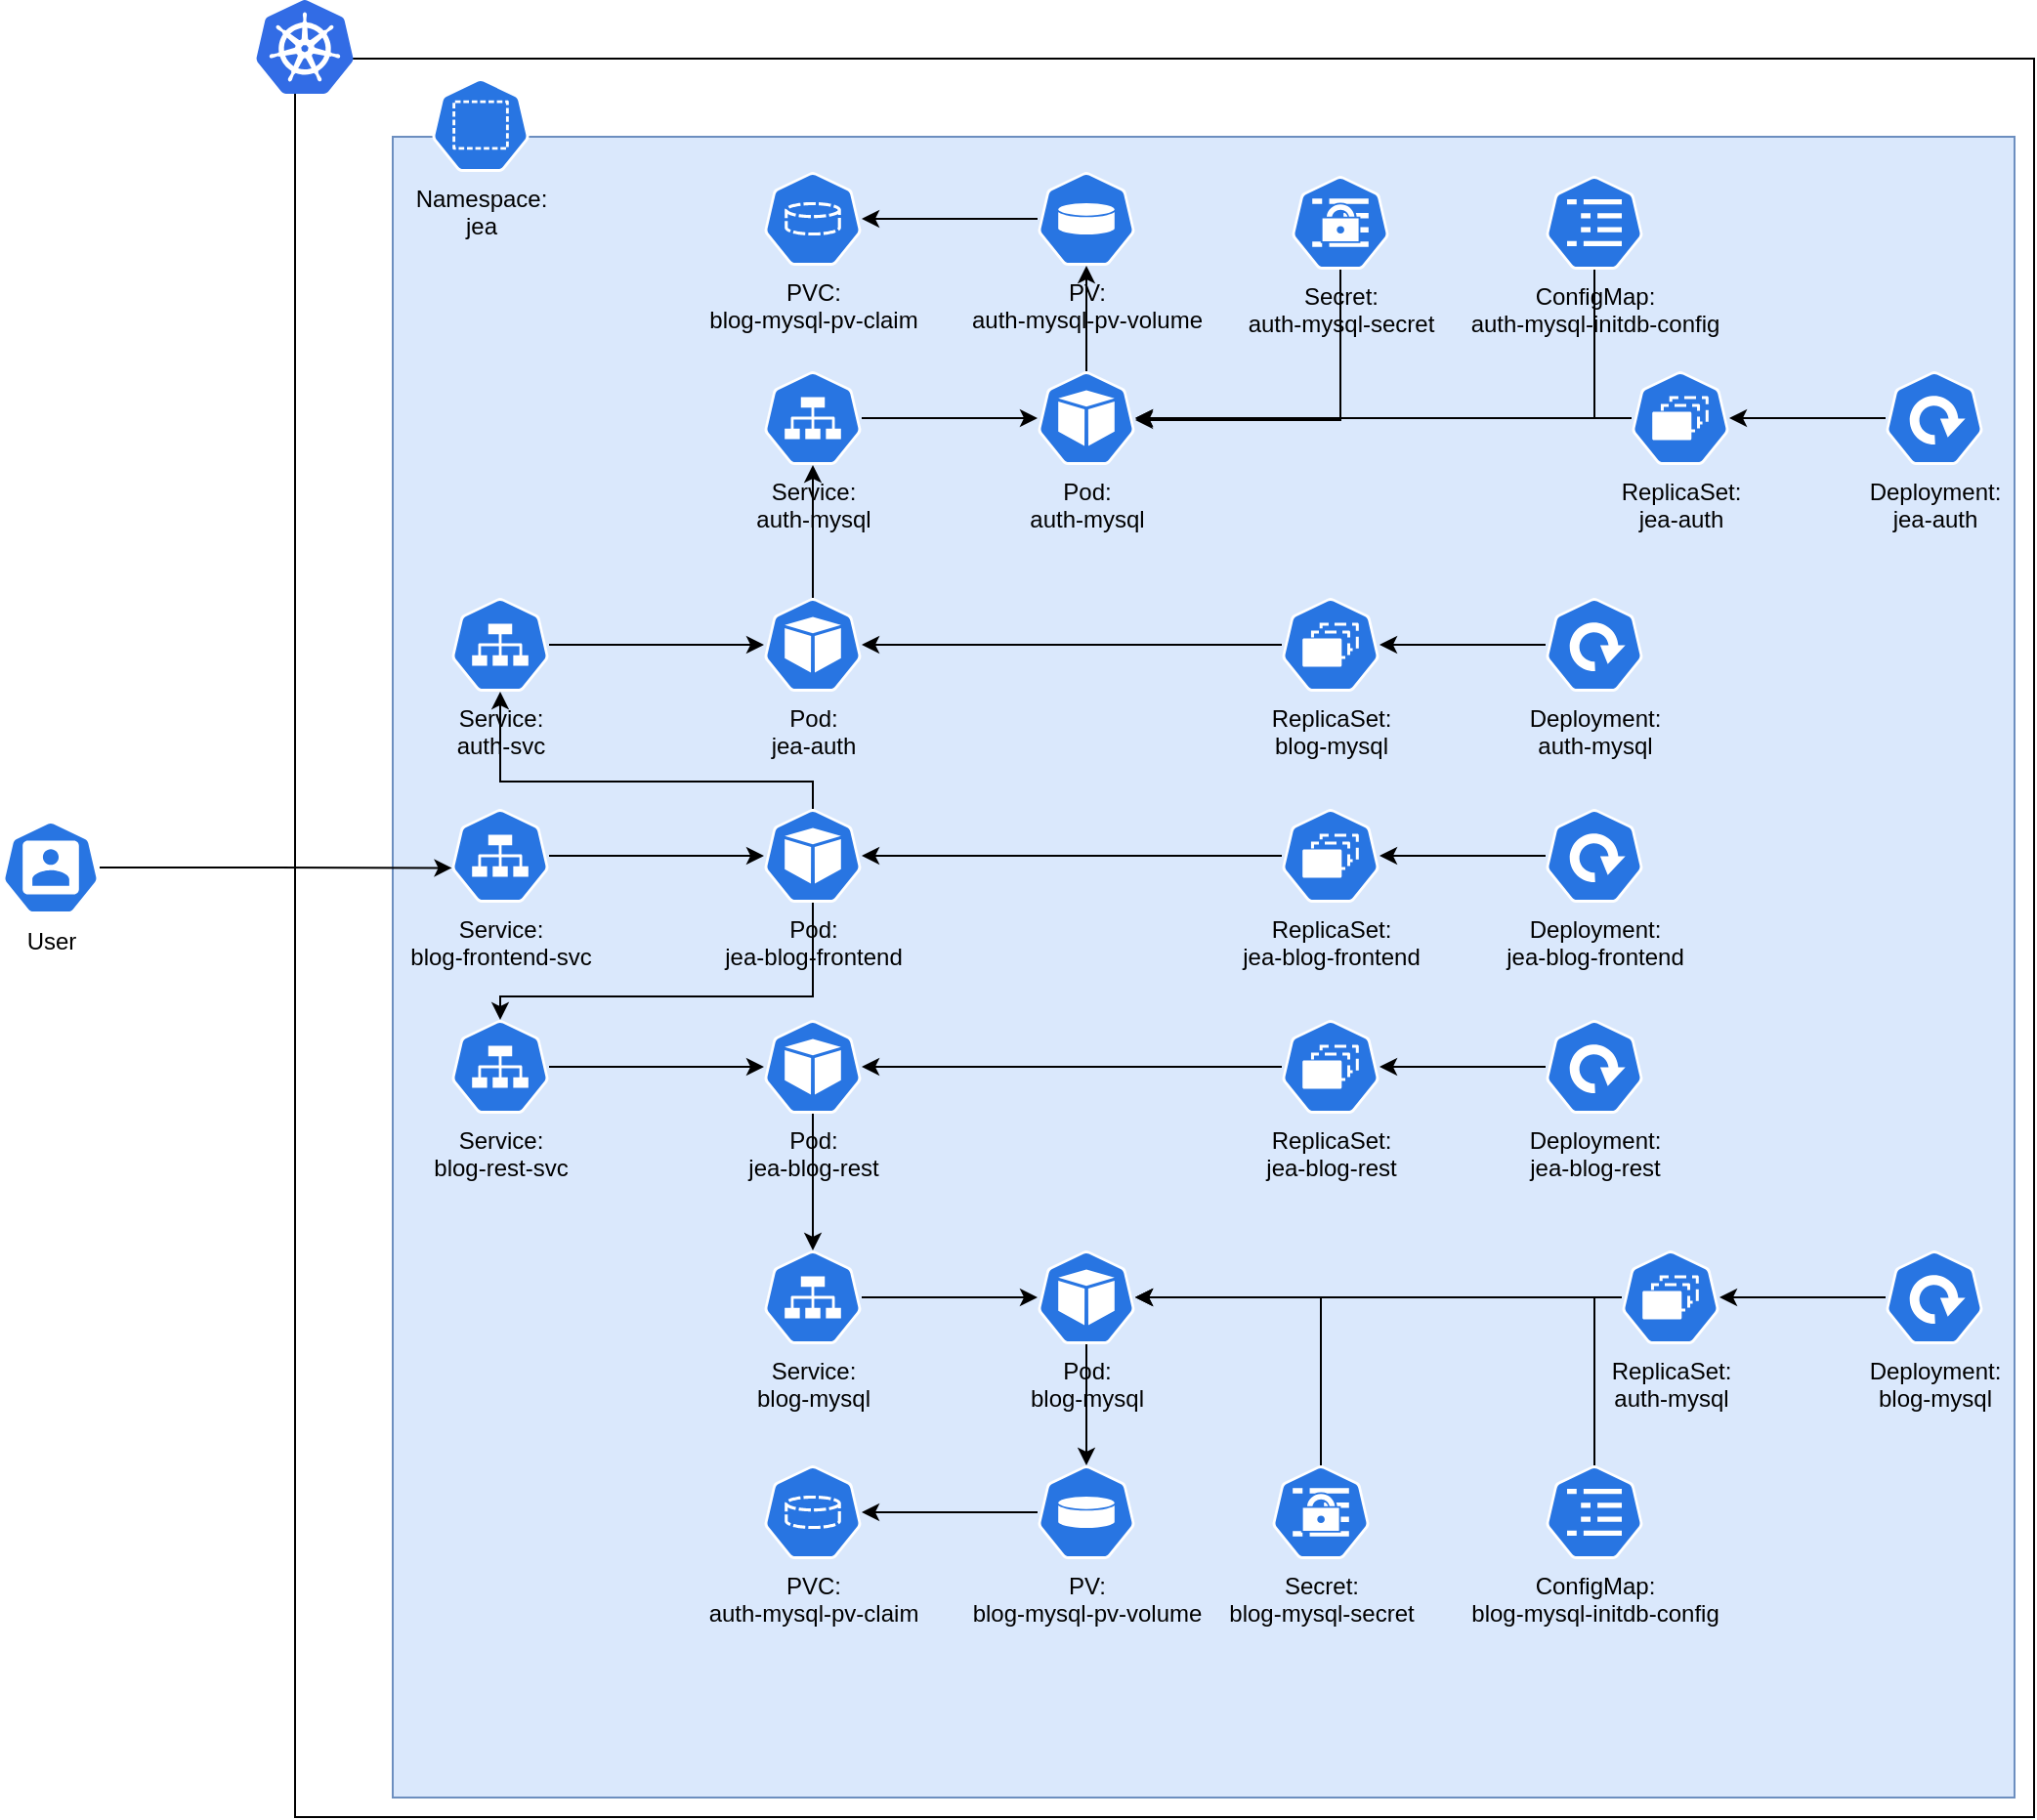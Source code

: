 <mxfile version="24.5.4" type="device">
  <diagram name="Page-1" id="qm6Zd4ZOx_0z0IIXr59G">
    <mxGraphModel dx="2061" dy="1155" grid="1" gridSize="10" guides="1" tooltips="1" connect="1" arrows="1" fold="1" page="1" pageScale="1" pageWidth="827" pageHeight="1169" math="0" shadow="0">
      <root>
        <mxCell id="0" />
        <mxCell id="1" parent="0" />
        <mxCell id="Xy5fmDZFHqWWG6HaQJHf-34" value="" style="rounded=0;whiteSpace=wrap;html=1;" vertex="1" parent="1">
          <mxGeometry x="-270" y="350" width="890" height="900" as="geometry" />
        </mxCell>
        <mxCell id="Xy5fmDZFHqWWG6HaQJHf-35" value="" style="rounded=0;whiteSpace=wrap;html=1;fillColor=#dae8fc;strokeColor=#6c8ebf;" vertex="1" parent="1">
          <mxGeometry x="-220" y="390" width="830" height="850" as="geometry" />
        </mxCell>
        <mxCell id="Xy5fmDZFHqWWG6HaQJHf-1" value="&lt;div&gt;ConfigMap:&lt;/div&gt;blog-mysql-initdb-config" style="aspect=fixed;sketch=0;html=1;dashed=0;whitespace=wrap;verticalLabelPosition=bottom;verticalAlign=top;fillColor=#2875E2;strokeColor=#ffffff;points=[[0.005,0.63,0],[0.1,0.2,0],[0.9,0.2,0],[0.5,0,0],[0.995,0.63,0],[0.72,0.99,0],[0.5,1,0],[0.28,0.99,0]];shape=mxgraph.kubernetes.icon2;prIcon=cm" vertex="1" parent="1">
          <mxGeometry x="370" y="1070" width="50" height="48" as="geometry" />
        </mxCell>
        <mxCell id="Xy5fmDZFHqWWG6HaQJHf-63" style="edgeStyle=orthogonalEdgeStyle;rounded=0;orthogonalLoop=1;jettySize=auto;html=1;" edge="1" parent="1" source="Xy5fmDZFHqWWG6HaQJHf-2" target="Xy5fmDZFHqWWG6HaQJHf-27">
          <mxGeometry relative="1" as="geometry">
            <Array as="points">
              <mxPoint x="395" y="534" />
            </Array>
          </mxGeometry>
        </mxCell>
        <mxCell id="Xy5fmDZFHqWWG6HaQJHf-2" value="&lt;div&gt;&lt;span style=&quot;background-color: initial;&quot;&gt;ConfigMap:&lt;/span&gt;&lt;/div&gt;&lt;div&gt;&lt;span style=&quot;background-color: initial;&quot;&gt;auth-mysql-initdb-config&lt;/span&gt;&lt;br&gt;&lt;/div&gt;" style="aspect=fixed;sketch=0;html=1;dashed=0;whitespace=wrap;verticalLabelPosition=bottom;verticalAlign=top;fillColor=#2875E2;strokeColor=#ffffff;points=[[0.005,0.63,0],[0.1,0.2,0],[0.9,0.2,0],[0.5,0,0],[0.995,0.63,0],[0.72,0.99,0],[0.5,1,0],[0.28,0.99,0]];shape=mxgraph.kubernetes.icon2;prIcon=cm" vertex="1" parent="1">
          <mxGeometry x="370" y="410" width="50" height="48" as="geometry" />
        </mxCell>
        <mxCell id="Xy5fmDZFHqWWG6HaQJHf-53" value="" style="edgeStyle=orthogonalEdgeStyle;rounded=0;orthogonalLoop=1;jettySize=auto;html=1;" edge="1" parent="1" source="Xy5fmDZFHqWWG6HaQJHf-3" target="Xy5fmDZFHqWWG6HaQJHf-25">
          <mxGeometry relative="1" as="geometry" />
        </mxCell>
        <mxCell id="Xy5fmDZFHqWWG6HaQJHf-3" value="Deployment:&lt;div&gt;blog-mysql&lt;/div&gt;" style="aspect=fixed;sketch=0;html=1;dashed=0;whitespace=wrap;verticalLabelPosition=bottom;verticalAlign=top;fillColor=#2875E2;strokeColor=#ffffff;points=[[0.005,0.63,0],[0.1,0.2,0],[0.9,0.2,0],[0.5,0,0],[0.995,0.63,0],[0.72,0.99,0],[0.5,1,0],[0.28,0.99,0]];shape=mxgraph.kubernetes.icon2;prIcon=deploy" vertex="1" parent="1">
          <mxGeometry x="544" y="960" width="50" height="48" as="geometry" />
        </mxCell>
        <mxCell id="Xy5fmDZFHqWWG6HaQJHf-47" value="" style="edgeStyle=orthogonalEdgeStyle;rounded=0;orthogonalLoop=1;jettySize=auto;html=1;" edge="1" parent="1" source="Xy5fmDZFHqWWG6HaQJHf-4" target="Xy5fmDZFHqWWG6HaQJHf-31">
          <mxGeometry relative="1" as="geometry" />
        </mxCell>
        <mxCell id="Xy5fmDZFHqWWG6HaQJHf-4" value="Pod:&lt;div&gt;blog-mysql&lt;/div&gt;" style="aspect=fixed;sketch=0;html=1;dashed=0;whitespace=wrap;verticalLabelPosition=bottom;verticalAlign=top;fillColor=#2875E2;strokeColor=#ffffff;points=[[0.005,0.63,0],[0.1,0.2,0],[0.9,0.2,0],[0.5,0,0],[0.995,0.63,0],[0.72,0.99,0],[0.5,1,0],[0.28,0.99,0]];shape=mxgraph.kubernetes.icon2;prIcon=pod" vertex="1" parent="1">
          <mxGeometry x="110" y="960" width="50" height="48" as="geometry" />
        </mxCell>
        <mxCell id="Xy5fmDZFHqWWG6HaQJHf-5" value="&lt;div&gt;Namespace:&lt;/div&gt;jea" style="aspect=fixed;sketch=0;html=1;dashed=0;whitespace=wrap;verticalLabelPosition=bottom;verticalAlign=top;fillColor=#2875E2;strokeColor=#ffffff;points=[[0.005,0.63,0],[0.1,0.2,0],[0.9,0.2,0],[0.5,0,0],[0.995,0.63,0],[0.72,0.99,0],[0.5,1,0],[0.28,0.99,0]];shape=mxgraph.kubernetes.icon2;prIcon=ns" vertex="1" parent="1">
          <mxGeometry x="-200" y="360" width="50" height="48" as="geometry" />
        </mxCell>
        <mxCell id="Xy5fmDZFHqWWG6HaQJHf-50" value="" style="edgeStyle=orthogonalEdgeStyle;rounded=0;orthogonalLoop=1;jettySize=auto;html=1;" edge="1" parent="1" source="Xy5fmDZFHqWWG6HaQJHf-6" target="Xy5fmDZFHqWWG6HaQJHf-32">
          <mxGeometry relative="1" as="geometry" />
        </mxCell>
        <mxCell id="Xy5fmDZFHqWWG6HaQJHf-6" value="PV:&lt;div&gt;auth-mysql-pv-volume&lt;/div&gt;" style="aspect=fixed;sketch=0;html=1;dashed=0;whitespace=wrap;verticalLabelPosition=bottom;verticalAlign=top;fillColor=#2875E2;strokeColor=#ffffff;points=[[0.005,0.63,0],[0.1,0.2,0],[0.9,0.2,0],[0.5,0,0],[0.995,0.63,0],[0.72,0.99,0],[0.5,1,0],[0.28,0.99,0]];shape=mxgraph.kubernetes.icon2;prIcon=pv" vertex="1" parent="1">
          <mxGeometry x="110" y="408" width="50" height="48" as="geometry" />
        </mxCell>
        <mxCell id="Xy5fmDZFHqWWG6HaQJHf-7" value="PVC:&lt;div&gt;auth-mysql-pv-claim&lt;/div&gt;" style="aspect=fixed;sketch=0;html=1;dashed=0;whitespace=wrap;verticalLabelPosition=bottom;verticalAlign=top;fillColor=#2875E2;strokeColor=#ffffff;points=[[0.005,0.63,0],[0.1,0.2,0],[0.9,0.2,0],[0.5,0,0],[0.995,0.63,0],[0.72,0.99,0],[0.5,1,0],[0.28,0.99,0]];shape=mxgraph.kubernetes.icon2;prIcon=pvc" vertex="1" parent="1">
          <mxGeometry x="-30" y="1070" width="50" height="48" as="geometry" />
        </mxCell>
        <mxCell id="Xy5fmDZFHqWWG6HaQJHf-57" value="" style="edgeStyle=orthogonalEdgeStyle;rounded=0;orthogonalLoop=1;jettySize=auto;html=1;" edge="1" parent="1" source="Xy5fmDZFHqWWG6HaQJHf-8" target="Xy5fmDZFHqWWG6HaQJHf-28">
          <mxGeometry relative="1" as="geometry">
            <mxPoint x="155" y="866" as="targetPoint" />
          </mxGeometry>
        </mxCell>
        <mxCell id="Xy5fmDZFHqWWG6HaQJHf-8" value="ReplicaSet:&lt;div&gt;jea-blog-rest&lt;/div&gt;" style="aspect=fixed;sketch=0;html=1;dashed=0;whitespace=wrap;verticalLabelPosition=bottom;verticalAlign=top;fillColor=#2875E2;strokeColor=#ffffff;points=[[0.005,0.63,0],[0.1,0.2,0],[0.9,0.2,0],[0.5,0,0],[0.995,0.63,0],[0.72,0.99,0],[0.5,1,0],[0.28,0.99,0]];shape=mxgraph.kubernetes.icon2;prIcon=rs" vertex="1" parent="1">
          <mxGeometry x="235" y="842" width="50" height="48" as="geometry" />
        </mxCell>
        <mxCell id="Xy5fmDZFHqWWG6HaQJHf-9" value="Secret:&lt;div&gt;auth-mysql-secret&lt;/div&gt;" style="aspect=fixed;sketch=0;html=1;dashed=0;whitespace=wrap;verticalLabelPosition=bottom;verticalAlign=top;fillColor=#2875E2;strokeColor=#ffffff;points=[[0.005,0.63,0],[0.1,0.2,0],[0.9,0.2,0],[0.5,0,0],[0.995,0.63,0],[0.72,0.99,0],[0.5,1,0],[0.28,0.99,0]];shape=mxgraph.kubernetes.icon2;prIcon=secret" vertex="1" parent="1">
          <mxGeometry x="240" y="410" width="50" height="48" as="geometry" />
        </mxCell>
        <mxCell id="Xy5fmDZFHqWWG6HaQJHf-41" value="" style="edgeStyle=orthogonalEdgeStyle;rounded=0;orthogonalLoop=1;jettySize=auto;html=1;" edge="1" parent="1" source="Xy5fmDZFHqWWG6HaQJHf-10" target="Xy5fmDZFHqWWG6HaQJHf-28">
          <mxGeometry relative="1" as="geometry" />
        </mxCell>
        <mxCell id="Xy5fmDZFHqWWG6HaQJHf-10" value="Service:&lt;div&gt;blog-rest-svc&lt;/div&gt;" style="aspect=fixed;sketch=0;html=1;dashed=0;whitespace=wrap;verticalLabelPosition=bottom;verticalAlign=top;fillColor=#2875E2;strokeColor=#ffffff;points=[[0.005,0.63,0],[0.1,0.2,0],[0.9,0.2,0],[0.5,0,0],[0.995,0.63,0],[0.72,0.99,0],[0.5,1,0],[0.28,0.99,0]];shape=mxgraph.kubernetes.icon2;prIcon=svc" vertex="1" parent="1">
          <mxGeometry x="-190" y="842" width="50" height="48" as="geometry" />
        </mxCell>
        <mxCell id="Xy5fmDZFHqWWG6HaQJHf-36" value="" style="edgeStyle=orthogonalEdgeStyle;rounded=0;orthogonalLoop=1;jettySize=auto;html=1;" edge="1" parent="1" source="Xy5fmDZFHqWWG6HaQJHf-11" target="Xy5fmDZFHqWWG6HaQJHf-27">
          <mxGeometry relative="1" as="geometry" />
        </mxCell>
        <mxCell id="Xy5fmDZFHqWWG6HaQJHf-11" value="Service:&lt;div&gt;auth-mysql&lt;/div&gt;" style="aspect=fixed;sketch=0;html=1;dashed=0;whitespace=wrap;verticalLabelPosition=bottom;verticalAlign=top;fillColor=#2875E2;strokeColor=#ffffff;points=[[0.005,0.63,0],[0.1,0.2,0],[0.9,0.2,0],[0.5,0,0],[0.995,0.63,0],[0.72,0.99,0],[0.5,1,0],[0.28,0.99,0]];shape=mxgraph.kubernetes.icon2;prIcon=svc" vertex="1" parent="1">
          <mxGeometry x="-30" y="510" width="50" height="48" as="geometry" />
        </mxCell>
        <mxCell id="Xy5fmDZFHqWWG6HaQJHf-40" value="" style="edgeStyle=orthogonalEdgeStyle;rounded=0;orthogonalLoop=1;jettySize=auto;html=1;" edge="1" parent="1" source="Xy5fmDZFHqWWG6HaQJHf-12" target="Xy5fmDZFHqWWG6HaQJHf-30">
          <mxGeometry relative="1" as="geometry" />
        </mxCell>
        <mxCell id="Xy5fmDZFHqWWG6HaQJHf-12" value="Service:&lt;div&gt;auth-svc&lt;/div&gt;" style="aspect=fixed;sketch=0;html=1;dashed=0;whitespace=wrap;verticalLabelPosition=bottom;verticalAlign=top;fillColor=#2875E2;strokeColor=#ffffff;points=[[0.005,0.63,0],[0.1,0.2,0],[0.9,0.2,0],[0.5,0,0],[0.995,0.63,0],[0.72,0.99,0],[0.5,1,0],[0.28,0.99,0]];shape=mxgraph.kubernetes.icon2;prIcon=svc" vertex="1" parent="1">
          <mxGeometry x="-190" y="626" width="50" height="48" as="geometry" />
        </mxCell>
        <mxCell id="Xy5fmDZFHqWWG6HaQJHf-39" value="" style="edgeStyle=orthogonalEdgeStyle;rounded=0;orthogonalLoop=1;jettySize=auto;html=1;" edge="1" parent="1" source="Xy5fmDZFHqWWG6HaQJHf-13" target="Xy5fmDZFHqWWG6HaQJHf-29">
          <mxGeometry relative="1" as="geometry" />
        </mxCell>
        <mxCell id="Xy5fmDZFHqWWG6HaQJHf-13" value="Service:&lt;div&gt;blog-frontend-svc&lt;/div&gt;" style="aspect=fixed;sketch=0;html=1;dashed=0;whitespace=wrap;verticalLabelPosition=bottom;verticalAlign=top;fillColor=#2875E2;strokeColor=#ffffff;points=[[0.005,0.63,0],[0.1,0.2,0],[0.9,0.2,0],[0.5,0,0],[0.995,0.63,0],[0.72,0.99,0],[0.5,1,0],[0.28,0.99,0]];shape=mxgraph.kubernetes.icon2;prIcon=svc" vertex="1" parent="1">
          <mxGeometry x="-190" y="734" width="50" height="48" as="geometry" />
        </mxCell>
        <mxCell id="Xy5fmDZFHqWWG6HaQJHf-37" value="" style="edgeStyle=orthogonalEdgeStyle;rounded=0;orthogonalLoop=1;jettySize=auto;html=1;" edge="1" parent="1" source="Xy5fmDZFHqWWG6HaQJHf-14" target="Xy5fmDZFHqWWG6HaQJHf-4">
          <mxGeometry relative="1" as="geometry" />
        </mxCell>
        <mxCell id="Xy5fmDZFHqWWG6HaQJHf-14" value="Service:&lt;div&gt;blog-mysql&lt;/div&gt;" style="aspect=fixed;sketch=0;html=1;dashed=0;whitespace=wrap;verticalLabelPosition=bottom;verticalAlign=top;fillColor=#2875E2;strokeColor=#ffffff;points=[[0.005,0.63,0],[0.1,0.2,0],[0.9,0.2,0],[0.5,0,0],[0.995,0.63,0],[0.72,0.99,0],[0.5,1,0],[0.28,0.99,0]];shape=mxgraph.kubernetes.icon2;prIcon=svc" vertex="1" parent="1">
          <mxGeometry x="-30" y="960" width="50" height="48" as="geometry" />
        </mxCell>
        <mxCell id="Xy5fmDZFHqWWG6HaQJHf-15" value="User" style="aspect=fixed;sketch=0;html=1;dashed=0;whitespace=wrap;verticalLabelPosition=bottom;verticalAlign=top;fillColor=#2875E2;strokeColor=#ffffff;points=[[0.005,0.63,0],[0.1,0.2,0],[0.9,0.2,0],[0.5,0,0],[0.995,0.63,0],[0.72,0.99,0],[0.5,1,0],[0.28,0.99,0]];shape=mxgraph.kubernetes.icon2;prIcon=user" vertex="1" parent="1">
          <mxGeometry x="-420" y="740" width="50" height="48" as="geometry" />
        </mxCell>
        <mxCell id="Xy5fmDZFHqWWG6HaQJHf-64" style="edgeStyle=orthogonalEdgeStyle;rounded=0;orthogonalLoop=1;jettySize=auto;html=1;" edge="1" parent="1" source="Xy5fmDZFHqWWG6HaQJHf-17" target="Xy5fmDZFHqWWG6HaQJHf-4">
          <mxGeometry relative="1" as="geometry">
            <Array as="points">
              <mxPoint x="255" y="984" />
            </Array>
          </mxGeometry>
        </mxCell>
        <mxCell id="Xy5fmDZFHqWWG6HaQJHf-17" value="Secret:&lt;div&gt;blog-mysql-secret&lt;/div&gt;" style="aspect=fixed;sketch=0;html=1;dashed=0;whitespace=wrap;verticalLabelPosition=bottom;verticalAlign=top;fillColor=#2875E2;strokeColor=#ffffff;points=[[0.005,0.63,0],[0.1,0.2,0],[0.9,0.2,0],[0.5,0,0],[0.995,0.63,0],[0.72,0.99,0],[0.5,1,0],[0.28,0.99,0]];shape=mxgraph.kubernetes.icon2;prIcon=secret" vertex="1" parent="1">
          <mxGeometry x="230" y="1070" width="50" height="48" as="geometry" />
        </mxCell>
        <mxCell id="Xy5fmDZFHqWWG6HaQJHf-60" value="" style="edgeStyle=orthogonalEdgeStyle;rounded=0;orthogonalLoop=1;jettySize=auto;html=1;" edge="1" parent="1" source="Xy5fmDZFHqWWG6HaQJHf-18" target="Xy5fmDZFHqWWG6HaQJHf-24">
          <mxGeometry relative="1" as="geometry" />
        </mxCell>
        <mxCell id="Xy5fmDZFHqWWG6HaQJHf-18" value="Deployment:&lt;div&gt;auth-mysql&lt;/div&gt;" style="aspect=fixed;sketch=0;html=1;dashed=0;whitespace=wrap;verticalLabelPosition=bottom;verticalAlign=top;fillColor=#2875E2;strokeColor=#ffffff;points=[[0.005,0.63,0],[0.1,0.2,0],[0.9,0.2,0],[0.5,0,0],[0.995,0.63,0],[0.72,0.99,0],[0.5,1,0],[0.28,0.99,0]];shape=mxgraph.kubernetes.icon2;prIcon=deploy" vertex="1" parent="1">
          <mxGeometry x="370" y="626" width="50" height="48" as="geometry" />
        </mxCell>
        <mxCell id="Xy5fmDZFHqWWG6HaQJHf-55" value="" style="edgeStyle=orthogonalEdgeStyle;rounded=0;orthogonalLoop=1;jettySize=auto;html=1;" edge="1" parent="1" source="Xy5fmDZFHqWWG6HaQJHf-20" target="Xy5fmDZFHqWWG6HaQJHf-8">
          <mxGeometry relative="1" as="geometry" />
        </mxCell>
        <mxCell id="Xy5fmDZFHqWWG6HaQJHf-20" value="Deployment:&lt;div&gt;jea-blog-rest&lt;/div&gt;" style="aspect=fixed;sketch=0;html=1;dashed=0;whitespace=wrap;verticalLabelPosition=bottom;verticalAlign=top;fillColor=#2875E2;strokeColor=#ffffff;points=[[0.005,0.63,0],[0.1,0.2,0],[0.9,0.2,0],[0.5,0,0],[0.995,0.63,0],[0.72,0.99,0],[0.5,1,0],[0.28,0.99,0]];shape=mxgraph.kubernetes.icon2;prIcon=deploy" vertex="1" parent="1">
          <mxGeometry x="370" y="842" width="50" height="48" as="geometry" />
        </mxCell>
        <mxCell id="Xy5fmDZFHqWWG6HaQJHf-58" value="" style="edgeStyle=orthogonalEdgeStyle;rounded=0;orthogonalLoop=1;jettySize=auto;html=1;" edge="1" parent="1" source="Xy5fmDZFHqWWG6HaQJHf-21" target="Xy5fmDZFHqWWG6HaQJHf-23">
          <mxGeometry relative="1" as="geometry" />
        </mxCell>
        <mxCell id="Xy5fmDZFHqWWG6HaQJHf-21" value="Deployment:&lt;div&gt;jea-blog-frontend&lt;/div&gt;" style="aspect=fixed;sketch=0;html=1;dashed=0;whitespace=wrap;verticalLabelPosition=bottom;verticalAlign=top;fillColor=#2875E2;strokeColor=#ffffff;points=[[0.005,0.63,0],[0.1,0.2,0],[0.9,0.2,0],[0.5,0,0],[0.995,0.63,0],[0.72,0.99,0],[0.5,1,0],[0.28,0.99,0]];shape=mxgraph.kubernetes.icon2;prIcon=deploy" vertex="1" parent="1">
          <mxGeometry x="370" y="734" width="50" height="48" as="geometry" />
        </mxCell>
        <mxCell id="Xy5fmDZFHqWWG6HaQJHf-51" value="" style="edgeStyle=orthogonalEdgeStyle;rounded=0;orthogonalLoop=1;jettySize=auto;html=1;" edge="1" parent="1" source="Xy5fmDZFHqWWG6HaQJHf-22" target="Xy5fmDZFHqWWG6HaQJHf-26">
          <mxGeometry relative="1" as="geometry" />
        </mxCell>
        <mxCell id="Xy5fmDZFHqWWG6HaQJHf-22" value="Deployment:&lt;div&gt;jea-auth&lt;/div&gt;" style="aspect=fixed;sketch=0;html=1;dashed=0;whitespace=wrap;verticalLabelPosition=bottom;verticalAlign=top;fillColor=#2875E2;strokeColor=#ffffff;points=[[0.005,0.63,0],[0.1,0.2,0],[0.9,0.2,0],[0.5,0,0],[0.995,0.63,0],[0.72,0.99,0],[0.5,1,0],[0.28,0.99,0]];shape=mxgraph.kubernetes.icon2;prIcon=deploy" vertex="1" parent="1">
          <mxGeometry x="544" y="510" width="50" height="48" as="geometry" />
        </mxCell>
        <mxCell id="Xy5fmDZFHqWWG6HaQJHf-59" style="edgeStyle=orthogonalEdgeStyle;rounded=0;orthogonalLoop=1;jettySize=auto;html=1;" edge="1" parent="1" source="Xy5fmDZFHqWWG6HaQJHf-23" target="Xy5fmDZFHqWWG6HaQJHf-29">
          <mxGeometry relative="1" as="geometry" />
        </mxCell>
        <mxCell id="Xy5fmDZFHqWWG6HaQJHf-23" value="ReplicaSet:&lt;div&gt;jea-blog-frontend&lt;/div&gt;" style="aspect=fixed;sketch=0;html=1;dashed=0;whitespace=wrap;verticalLabelPosition=bottom;verticalAlign=top;fillColor=#2875E2;strokeColor=#ffffff;points=[[0.005,0.63,0],[0.1,0.2,0],[0.9,0.2,0],[0.5,0,0],[0.995,0.63,0],[0.72,0.99,0],[0.5,1,0],[0.28,0.99,0]];shape=mxgraph.kubernetes.icon2;prIcon=rs" vertex="1" parent="1">
          <mxGeometry x="235" y="734" width="50" height="48" as="geometry" />
        </mxCell>
        <mxCell id="Xy5fmDZFHqWWG6HaQJHf-61" style="edgeStyle=orthogonalEdgeStyle;rounded=0;orthogonalLoop=1;jettySize=auto;html=1;" edge="1" parent="1" source="Xy5fmDZFHqWWG6HaQJHf-24" target="Xy5fmDZFHqWWG6HaQJHf-30">
          <mxGeometry relative="1" as="geometry" />
        </mxCell>
        <mxCell id="Xy5fmDZFHqWWG6HaQJHf-24" value="ReplicaSet:&lt;div&gt;blog-mysql&lt;/div&gt;" style="aspect=fixed;sketch=0;html=1;dashed=0;whitespace=wrap;verticalLabelPosition=bottom;verticalAlign=top;fillColor=#2875E2;strokeColor=#ffffff;points=[[0.005,0.63,0],[0.1,0.2,0],[0.9,0.2,0],[0.5,0,0],[0.995,0.63,0],[0.72,0.99,0],[0.5,1,0],[0.28,0.99,0]];shape=mxgraph.kubernetes.icon2;prIcon=rs" vertex="1" parent="1">
          <mxGeometry x="235" y="626" width="50" height="48" as="geometry" />
        </mxCell>
        <mxCell id="Xy5fmDZFHqWWG6HaQJHf-54" value="" style="edgeStyle=orthogonalEdgeStyle;rounded=0;orthogonalLoop=1;jettySize=auto;html=1;" edge="1" parent="1" source="Xy5fmDZFHqWWG6HaQJHf-25" target="Xy5fmDZFHqWWG6HaQJHf-4">
          <mxGeometry relative="1" as="geometry" />
        </mxCell>
        <mxCell id="Xy5fmDZFHqWWG6HaQJHf-25" value="ReplicaSet:&lt;div&gt;auth-mysql&lt;/div&gt;" style="aspect=fixed;sketch=0;html=1;dashed=0;whitespace=wrap;verticalLabelPosition=bottom;verticalAlign=top;fillColor=#2875E2;strokeColor=#ffffff;points=[[0.005,0.63,0],[0.1,0.2,0],[0.9,0.2,0],[0.5,0,0],[0.995,0.63,0],[0.72,0.99,0],[0.5,1,0],[0.28,0.99,0]];shape=mxgraph.kubernetes.icon2;prIcon=rs" vertex="1" parent="1">
          <mxGeometry x="409" y="960" width="50" height="48" as="geometry" />
        </mxCell>
        <mxCell id="Xy5fmDZFHqWWG6HaQJHf-52" value="" style="edgeStyle=orthogonalEdgeStyle;rounded=0;orthogonalLoop=1;jettySize=auto;html=1;" edge="1" parent="1" source="Xy5fmDZFHqWWG6HaQJHf-26" target="Xy5fmDZFHqWWG6HaQJHf-27">
          <mxGeometry relative="1" as="geometry">
            <Array as="points">
              <mxPoint x="290" y="534" />
              <mxPoint x="290" y="534" />
            </Array>
          </mxGeometry>
        </mxCell>
        <mxCell id="Xy5fmDZFHqWWG6HaQJHf-26" value="ReplicaSet:&lt;div&gt;jea-auth&lt;/div&gt;" style="aspect=fixed;sketch=0;html=1;dashed=0;whitespace=wrap;verticalLabelPosition=bottom;verticalAlign=top;fillColor=#2875E2;strokeColor=#ffffff;points=[[0.005,0.63,0],[0.1,0.2,0],[0.9,0.2,0],[0.5,0,0],[0.995,0.63,0],[0.72,0.99,0],[0.5,1,0],[0.28,0.99,0]];shape=mxgraph.kubernetes.icon2;prIcon=rs" vertex="1" parent="1">
          <mxGeometry x="414" y="510" width="50" height="48" as="geometry" />
        </mxCell>
        <mxCell id="Xy5fmDZFHqWWG6HaQJHf-49" value="" style="edgeStyle=orthogonalEdgeStyle;rounded=0;orthogonalLoop=1;jettySize=auto;html=1;" edge="1" parent="1" source="Xy5fmDZFHqWWG6HaQJHf-27" target="Xy5fmDZFHqWWG6HaQJHf-6">
          <mxGeometry relative="1" as="geometry" />
        </mxCell>
        <mxCell id="Xy5fmDZFHqWWG6HaQJHf-27" value="Pod:&lt;div&gt;auth-mysql&lt;/div&gt;" style="aspect=fixed;sketch=0;html=1;dashed=0;whitespace=wrap;verticalLabelPosition=bottom;verticalAlign=top;fillColor=#2875E2;strokeColor=#ffffff;points=[[0.005,0.63,0],[0.1,0.2,0],[0.9,0.2,0],[0.5,0,0],[0.995,0.63,0],[0.72,0.99,0],[0.5,1,0],[0.28,0.99,0]];shape=mxgraph.kubernetes.icon2;prIcon=pod" vertex="1" parent="1">
          <mxGeometry x="110" y="510" width="50" height="48" as="geometry" />
        </mxCell>
        <mxCell id="Xy5fmDZFHqWWG6HaQJHf-28" value="Pod:&lt;div&gt;jea-blog-rest&lt;/div&gt;" style="aspect=fixed;sketch=0;html=1;dashed=0;whitespace=wrap;verticalLabelPosition=bottom;verticalAlign=top;fillColor=#2875E2;strokeColor=#ffffff;points=[[0.005,0.63,0],[0.1,0.2,0],[0.9,0.2,0],[0.5,0,0],[0.995,0.63,0],[0.72,0.99,0],[0.5,1,0],[0.28,0.99,0]];shape=mxgraph.kubernetes.icon2;prIcon=pod" vertex="1" parent="1">
          <mxGeometry x="-30" y="842" width="50" height="48" as="geometry" />
        </mxCell>
        <mxCell id="Xy5fmDZFHqWWG6HaQJHf-29" value="Pod:&lt;div&gt;jea-blog-frontend&lt;/div&gt;" style="aspect=fixed;sketch=0;html=1;dashed=0;whitespace=wrap;verticalLabelPosition=bottom;verticalAlign=top;fillColor=#2875E2;strokeColor=#ffffff;points=[[0.005,0.63,0],[0.1,0.2,0],[0.9,0.2,0],[0.5,0,0],[0.995,0.63,0],[0.72,0.99,0],[0.5,1,0],[0.28,0.99,0]];shape=mxgraph.kubernetes.icon2;prIcon=pod" vertex="1" parent="1">
          <mxGeometry x="-30" y="734" width="50" height="48" as="geometry" />
        </mxCell>
        <mxCell id="Xy5fmDZFHqWWG6HaQJHf-46" style="edgeStyle=orthogonalEdgeStyle;rounded=0;orthogonalLoop=1;jettySize=auto;html=1;" edge="1" parent="1" source="Xy5fmDZFHqWWG6HaQJHf-30" target="Xy5fmDZFHqWWG6HaQJHf-11">
          <mxGeometry relative="1" as="geometry" />
        </mxCell>
        <mxCell id="Xy5fmDZFHqWWG6HaQJHf-30" value="Pod:&lt;div&gt;jea-auth&lt;/div&gt;" style="aspect=fixed;sketch=0;html=1;dashed=0;whitespace=wrap;verticalLabelPosition=bottom;verticalAlign=top;fillColor=#2875E2;strokeColor=#ffffff;points=[[0.005,0.63,0],[0.1,0.2,0],[0.9,0.2,0],[0.5,0,0],[0.995,0.63,0],[0.72,0.99,0],[0.5,1,0],[0.28,0.99,0]];shape=mxgraph.kubernetes.icon2;prIcon=pod" vertex="1" parent="1">
          <mxGeometry x="-30" y="626" width="50" height="48" as="geometry" />
        </mxCell>
        <mxCell id="Xy5fmDZFHqWWG6HaQJHf-48" value="" style="edgeStyle=orthogonalEdgeStyle;rounded=0;orthogonalLoop=1;jettySize=auto;html=1;" edge="1" parent="1" source="Xy5fmDZFHqWWG6HaQJHf-31" target="Xy5fmDZFHqWWG6HaQJHf-7">
          <mxGeometry relative="1" as="geometry" />
        </mxCell>
        <mxCell id="Xy5fmDZFHqWWG6HaQJHf-31" value="PV:&lt;div&gt;blog-mysql-pv-volume&lt;/div&gt;" style="aspect=fixed;sketch=0;html=1;dashed=0;whitespace=wrap;verticalLabelPosition=bottom;verticalAlign=top;fillColor=#2875E2;strokeColor=#ffffff;points=[[0.005,0.63,0],[0.1,0.2,0],[0.9,0.2,0],[0.5,0,0],[0.995,0.63,0],[0.72,0.99,0],[0.5,1,0],[0.28,0.99,0]];shape=mxgraph.kubernetes.icon2;prIcon=pv" vertex="1" parent="1">
          <mxGeometry x="110" y="1070" width="50" height="48" as="geometry" />
        </mxCell>
        <mxCell id="Xy5fmDZFHqWWG6HaQJHf-32" value="PVC:&lt;div&gt;blog-mysql-pv-claim&lt;/div&gt;" style="aspect=fixed;sketch=0;html=1;dashed=0;whitespace=wrap;verticalLabelPosition=bottom;verticalAlign=top;fillColor=#2875E2;strokeColor=#ffffff;points=[[0.005,0.63,0],[0.1,0.2,0],[0.9,0.2,0],[0.5,0,0],[0.995,0.63,0],[0.72,0.99,0],[0.5,1,0],[0.28,0.99,0]];shape=mxgraph.kubernetes.icon2;prIcon=pvc" vertex="1" parent="1">
          <mxGeometry x="-30" y="408" width="50" height="48" as="geometry" />
        </mxCell>
        <mxCell id="Xy5fmDZFHqWWG6HaQJHf-33" value="" style="image;sketch=0;aspect=fixed;html=1;points=[];align=center;fontSize=12;image=img/lib/mscae/Kubernetes.svg;" vertex="1" parent="1">
          <mxGeometry x="-290" y="320" width="50" height="48" as="geometry" />
        </mxCell>
        <mxCell id="Xy5fmDZFHqWWG6HaQJHf-38" style="edgeStyle=orthogonalEdgeStyle;rounded=0;orthogonalLoop=1;jettySize=auto;html=1;entryX=0.005;entryY=0.63;entryDx=0;entryDy=0;entryPerimeter=0;" edge="1" parent="1" source="Xy5fmDZFHqWWG6HaQJHf-15" target="Xy5fmDZFHqWWG6HaQJHf-13">
          <mxGeometry relative="1" as="geometry" />
        </mxCell>
        <mxCell id="Xy5fmDZFHqWWG6HaQJHf-42" style="edgeStyle=orthogonalEdgeStyle;rounded=0;orthogonalLoop=1;jettySize=auto;html=1;entryX=0.5;entryY=1;entryDx=0;entryDy=0;entryPerimeter=0;" edge="1" parent="1" source="Xy5fmDZFHqWWG6HaQJHf-29" target="Xy5fmDZFHqWWG6HaQJHf-12">
          <mxGeometry relative="1" as="geometry">
            <Array as="points">
              <mxPoint x="-5" y="720" />
              <mxPoint x="-165" y="720" />
            </Array>
          </mxGeometry>
        </mxCell>
        <mxCell id="Xy5fmDZFHqWWG6HaQJHf-43" style="edgeStyle=orthogonalEdgeStyle;rounded=0;orthogonalLoop=1;jettySize=auto;html=1;exitX=0.5;exitY=1;exitDx=0;exitDy=0;exitPerimeter=0;entryX=0.5;entryY=0;entryDx=0;entryDy=0;entryPerimeter=0;" edge="1" parent="1" source="Xy5fmDZFHqWWG6HaQJHf-29" target="Xy5fmDZFHqWWG6HaQJHf-10">
          <mxGeometry relative="1" as="geometry">
            <Array as="points">
              <mxPoint x="-5" y="830" />
              <mxPoint x="-165" y="830" />
            </Array>
          </mxGeometry>
        </mxCell>
        <mxCell id="Xy5fmDZFHqWWG6HaQJHf-45" style="edgeStyle=orthogonalEdgeStyle;rounded=0;orthogonalLoop=1;jettySize=auto;html=1;entryX=0.5;entryY=0;entryDx=0;entryDy=0;entryPerimeter=0;" edge="1" parent="1" source="Xy5fmDZFHqWWG6HaQJHf-28" target="Xy5fmDZFHqWWG6HaQJHf-14">
          <mxGeometry relative="1" as="geometry" />
        </mxCell>
        <mxCell id="Xy5fmDZFHqWWG6HaQJHf-62" style="edgeStyle=orthogonalEdgeStyle;rounded=0;orthogonalLoop=1;jettySize=auto;html=1;" edge="1" parent="1" source="Xy5fmDZFHqWWG6HaQJHf-9">
          <mxGeometry relative="1" as="geometry">
            <mxPoint x="160" y="535" as="targetPoint" />
            <Array as="points">
              <mxPoint x="265" y="535" />
            </Array>
          </mxGeometry>
        </mxCell>
        <mxCell id="Xy5fmDZFHqWWG6HaQJHf-66" style="edgeStyle=orthogonalEdgeStyle;rounded=0;orthogonalLoop=1;jettySize=auto;html=1;" edge="1" parent="1" source="Xy5fmDZFHqWWG6HaQJHf-1">
          <mxGeometry relative="1" as="geometry">
            <mxPoint x="160" y="984" as="targetPoint" />
            <Array as="points">
              <mxPoint x="395" y="984" />
            </Array>
          </mxGeometry>
        </mxCell>
      </root>
    </mxGraphModel>
  </diagram>
</mxfile>
